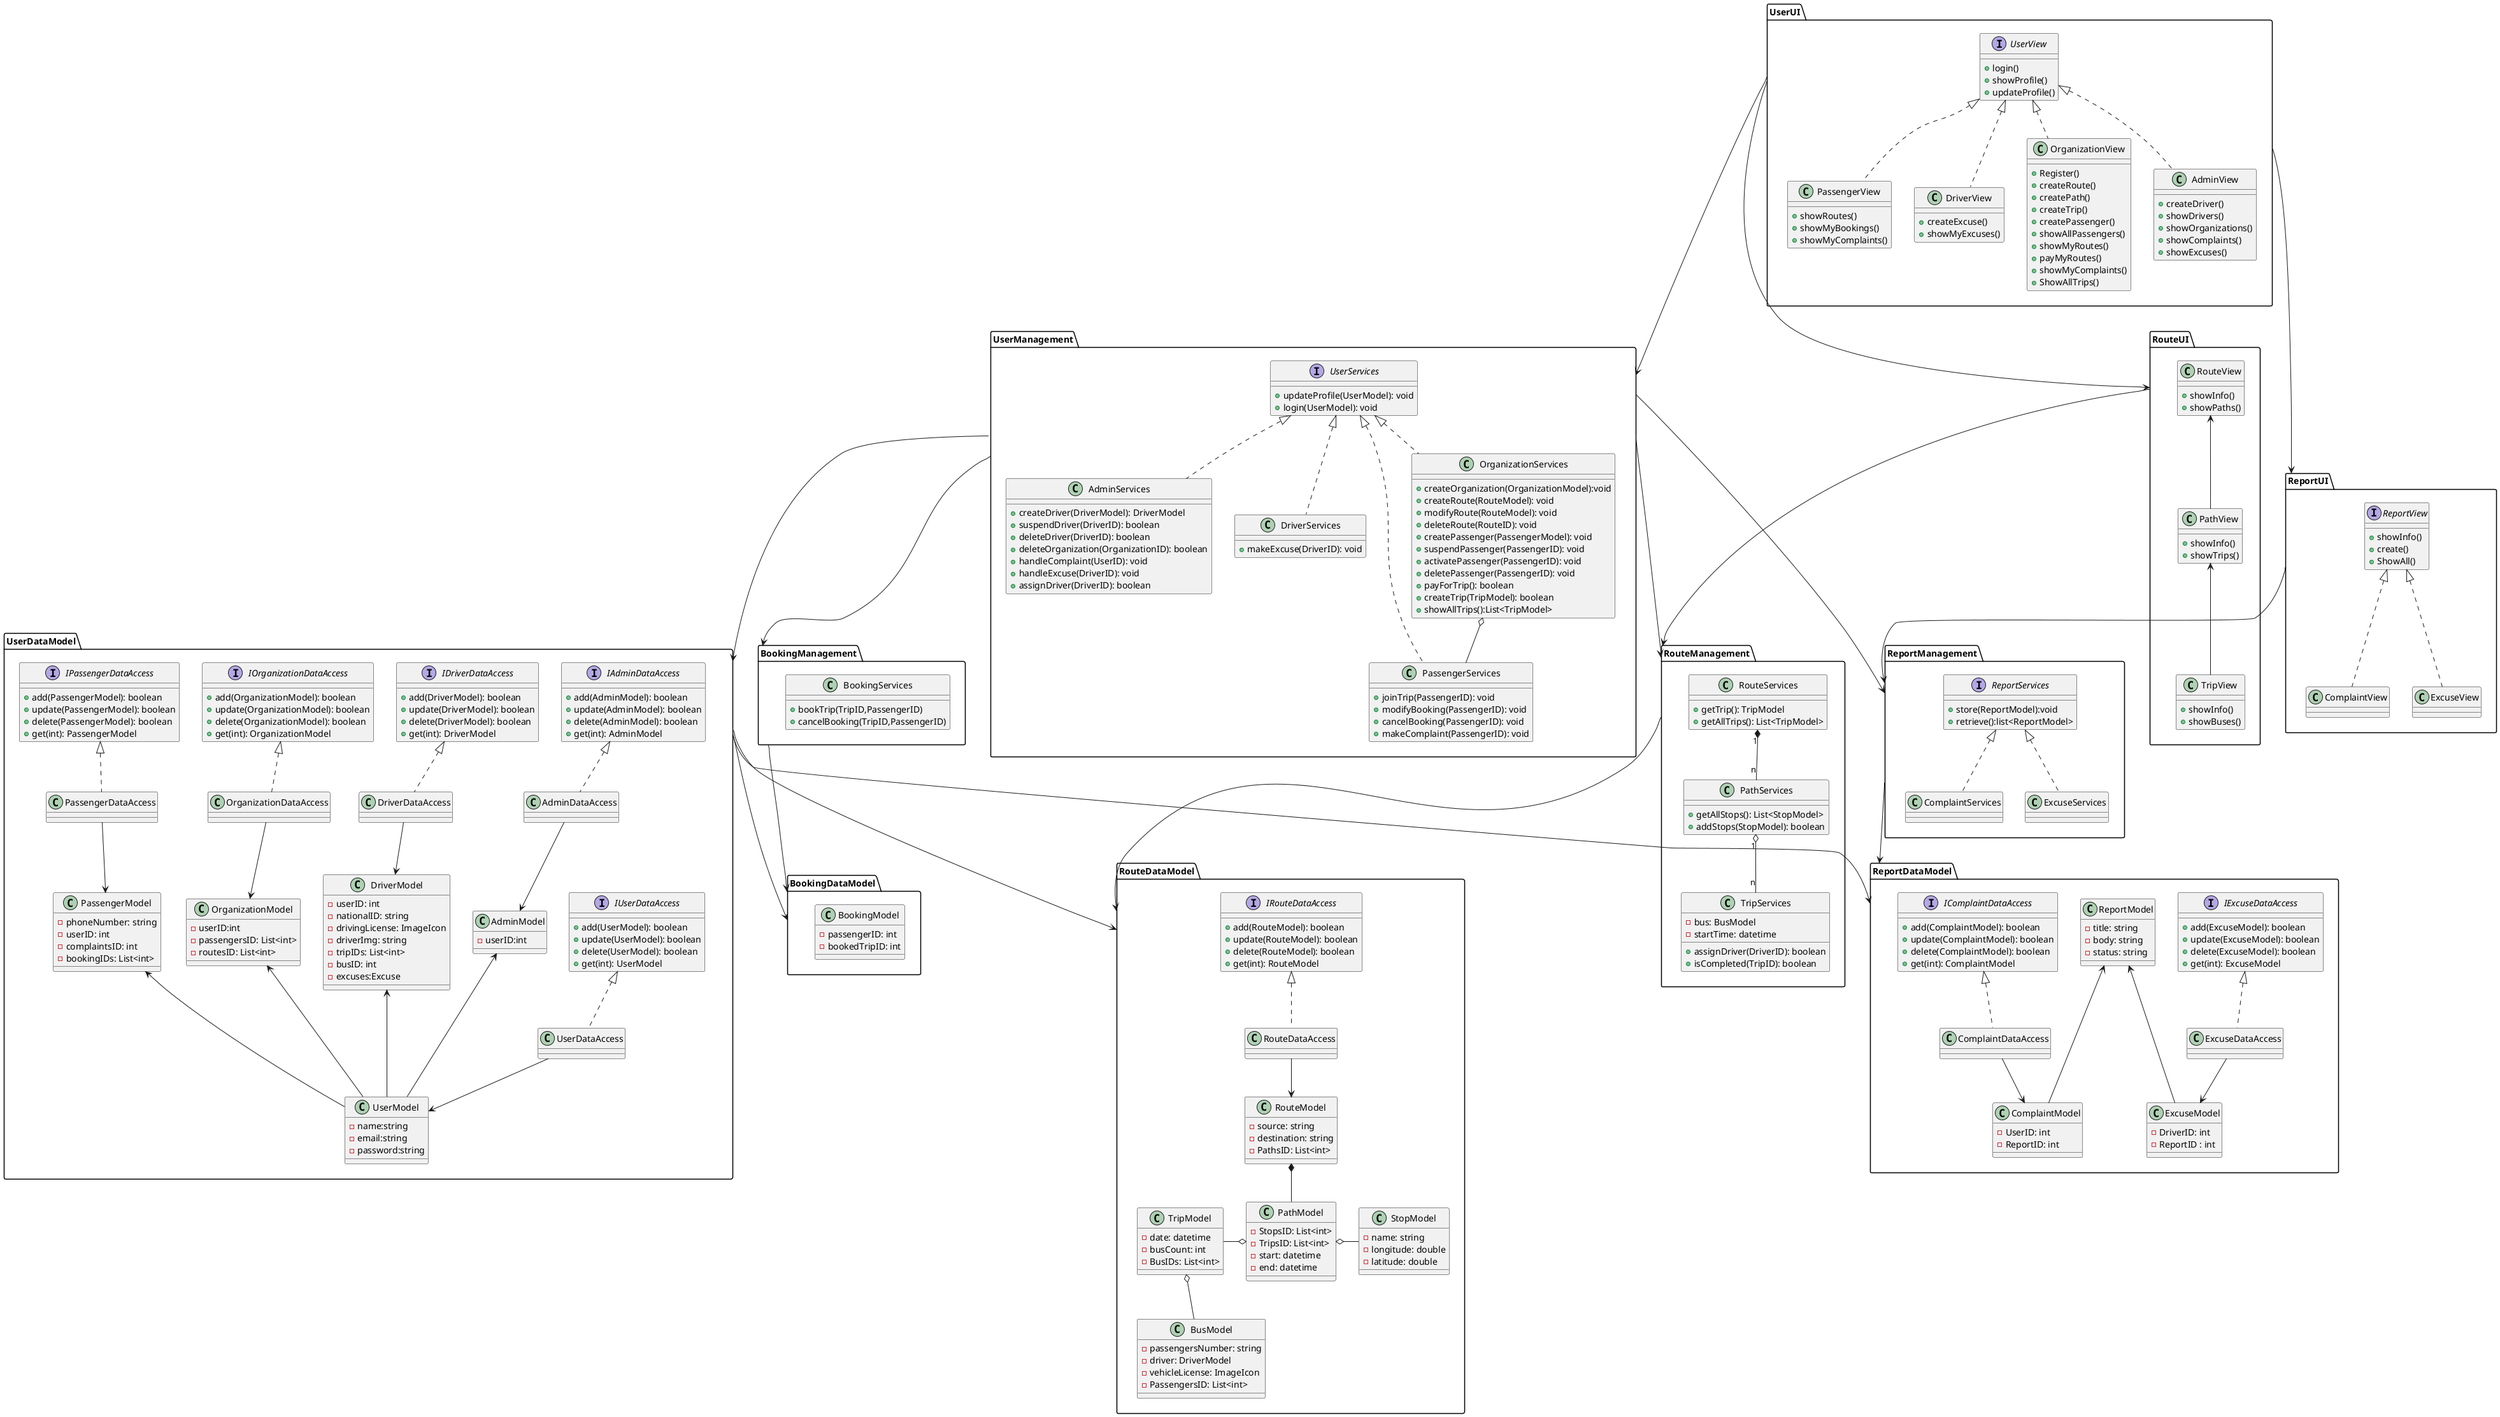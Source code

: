 @startuml class-diagram


package UserUI {
    interface UserView {
        +login()
        +showProfile()
        +updateProfile()
    }

    class OrganizationView {
        +Register()
        +createRoute()
        +createPath()
        +createTrip()
        +createPassenger()
        +showAllPassengers()
        ' include suspend, activate and delete
        +showMyRoutes()
        +payMyRoutes()
        +showMyComplaints()
        +ShowAllTrips()
    }

    class AdminView {
        +createDriver()
        +showDrivers()
        ' include suspend, activate and delete
        +showOrganizations()
        ' include suspend, activate and delete
        +showComplaints()
        ' includes handle them
        +showExcuses()
        ' includes handle them
    }

    class PassengerView {
        +showRoutes()
        ' includes show paths, trips and book them
        +showMyBookings()
        +showMyComplaints()
        ' includes making new ones
    }

    class DriverView {
        +createExcuse()
        +showMyExcuses()
    }
}

package RouteUI {
    class TripView {
        +showInfo()
        +showBuses()
    }

    class PathView {
        +showInfo()
        +showTrips()
    }

    class RouteView {
        +showInfo()
        +showPaths()
    }
}

package ReportUI {
    interface ReportView {
        +showInfo()
        +create()
        +ShowAll()
        ' represents the form filled to create a report
    }

    class ComplaintView {
        
    }

    class ExcuseView {
    }
}

package ReportManagement {
    interface ReportServices {
        +store(ReportModel):void
        +retrieve():list<ReportModel>
    }

    class ComplaintServices {
       
    }

    class ExcuseServices {
    }
}

package UserManagement {
    interface UserServices {
        +updateProfile(UserModel): void
        +login(UserModel): void
    }

    class AdminServices {
        +createDriver(DriverModel): DriverModel
        +suspendDriver(DriverID): boolean
        +deleteDriver(DriverID): boolean
        +deleteOrganization(OrganizationID): boolean
        +handleComplaint(UserID): void
        +handleExcuse(DriverID): void
        +assignDriver(DriverID): boolean
    }

    class DriverServices {
        +makeExcuse(DriverID): void
    }

    class PassengerServices {
        +joinTrip(PassengerID): void
        'change his seat or change the bus'
        +modifyBooking(PassengerID): void
        +cancelBooking(PassengerID): void
        +makeComplaint(PassengerID): void
    }

    class OrganizationServices {
        +createOrganization(OrganizationModel):void
        +createRoute(RouteModel): void
        +modifyRoute(RouteModel): void
        +deleteRoute(RouteID): void
        +createPassenger(PassengerModel): void
        +suspendPassenger(PassengerID): void
        +activatePassenger(PassengerID): void
        +deletePassenger(PassengerID): void
        'we are decide that the pay for trip not route !!!!!'
        +payForTrip(): boolean
        +createTrip(TripModel): boolean
        +showAllTrips():List<TripModel>
    }
}

package RouteManagement {
    /'Each route contains multiple paths
    Each route contains source and destination only
    Each path contains multiple stops
    Each path contains multiple trips
    Each trip has one start time'/
    class RouteServices {
        +getTrip(): TripModel
        +getAllTrips(): List<TripModel>
    }

    class TripServices {
        -bus: BusModel
        -startTime: datetime
        +assignDriver(DriverID): boolean
        +isCompleted(TripID): boolean
    }

    class PathServices {
        +getAllStops(): List<StopModel>
        +addStops(StopModel): boolean
    }
}

package BookingManagement {
    class BookingServices {
        +bookTrip(TripID,PassengerID)
        +cancelBooking(TripID,PassengerID)
    }
}

package UserDataModel {
    class UserModel {
        -name:string
        -email:string
        -password:string
    }

    class AdminModel {
        -userID:int
    }

    class PassengerModel {
        -phoneNumber: string
        -userID: int
        -complaintsID: int
        -bookingIDs: List<int>
        ' booked by the passenger
    }

    class OrganizationModel {
        -userID:int
        -passengersID: List<int>
        -routesID: List<int>
    }

    class DriverModel {
        -userID: int
        -nationalID: string
        -drivingLicense: ImageIcon
        -driverImg: string
        -tripIDs: List<int>
        -busID: int
        -excuses:Excuse
    }

    interface IUserDataAccess {
        +add(UserModel): boolean
        +update(UserModel): boolean
        +delete(UserModel): boolean
        +get(int): UserModel
    }

    interface IAdminDataAccess {
        +add(AdminModel): boolean
        +update(AdminModel): boolean
        +delete(AdminModel): boolean
        +get(int): AdminModel
    }

    interface IDriverDataAccess {
        +add(DriverModel): boolean
        +update(DriverModel): boolean
        +delete(DriverModel): boolean
        +get(int): DriverModel
    }

    interface IOrganizationDataAccess {
        +add(OrganizationModel): boolean
        +update(OrganizationModel): boolean
        +delete(OrganizationModel): boolean
        +get(int): OrganizationModel
    }

    interface IPassengerDataAccess {
        +add(PassengerModel): boolean
        +update(PassengerModel): boolean
        +delete(PassengerModel): boolean
        +get(int): PassengerModel
    }

    class UserDataAccess {
    }

    class AdminDataAccess {
    }

    class DriverDataAccess {
    }

    class OrganizationDataAccess {
    }

    class PassengerDataAccess {
    }
}

package ReportDataModel {
    class ReportModel{
        -title: string
        -body: string
        -status: string
    }
    class ExcuseModel {
        -DriverID: int
        -ReportID : int
    }

    class ComplaintModel {
        -UserID: int
        -ReportID: int 
    }
    interface IExcuseDataAccess {
        +add(ExcuseModel): boolean
        +update(ExcuseModel): boolean
        +delete(ExcuseModel): boolean
        +get(int): ExcuseModel
    }

    interface IComplaintDataAccess {
        +add(ComplaintModel): boolean
        +update(ComplaintModel): boolean
        +delete(ComplaintModel): boolean
        +get(int): ComplaintModel
    }

    class ExcuseDataAccess {
    }

    class ComplaintDataAccess {
    }
}

package RouteDataModel {
    class PathModel {
        -StopsID: List<int>
        -TripsID: List<int>
        -start: datetime
        -end: datetime
    }

    class RouteModel {
        -source: string
        -destination: string
        -PathsID: List<int>
    }

    class StopModel {
        -name: string
        -longitude: double
        -latitude: double
    }

    class TripModel {
        -date: datetime
        -busCount: int
        -BusIDs: List<int>
    }

    interface IRouteDataAccess {
        +add(RouteModel): boolean
        +update(RouteModel): boolean
        +delete(RouteModel): boolean
        +get(int): RouteModel
    }

    class RouteDataAccess {
    }

    class BusModel {
        -passengersNumber: string
        -driver: DriverModel
        -vehicleLicense: ImageIcon
        -PassengersID: List<int>
    }
}

package BookingDataModel {
    class BookingModel {
        -passengerID: int
        -bookedTripID: int
    }
}

UserServices <|.. DriverServices
UserServices <|.. OrganizationServices
UserServices <|.. PassengerServices
UserServices <|.. AdminServices

ReportServices <|.. ExcuseServices
ReportServices <|.. ComplaintServices

OrganizationServices o-- PassengerServices

RouteServices "1" *-- "n" PathServices
PathServices "1" o-- "n" TripServices

IUserDataAccess <|.. UserDataAccess
UserDataAccess --> UserModel

IAdminDataAccess <|.. AdminDataAccess
AdminDataAccess --> AdminModel

IComplaintDataAccess <|.. ComplaintDataAccess
ComplaintDataAccess --> ComplaintModel

IDriverDataAccess <|.. DriverDataAccess
DriverDataAccess --> DriverModel

IPassengerDataAccess <|.. PassengerDataAccess
PassengerDataAccess --> PassengerModel

IOrganizationDataAccess <|.. OrganizationDataAccess
OrganizationDataAccess --> OrganizationModel

IExcuseDataAccess <|.. ExcuseDataAccess
ExcuseDataAccess --> ExcuseModel

IRouteDataAccess <|.. RouteDataAccess
RouteDataAccess --> RouteModel

TripModel -o PathModel
PathModel o- StopModel
RouteModel *-- PathModel
TripModel o-- BusModel

UserView <|.. OrganizationView
UserView <|.. AdminView
UserView <|.. PassengerView
UserView <|.. DriverView

RouteView <-- PathView
PathView <-- TripView

ReportView <|.. ExcuseView
ReportView <|.. ComplaintView


UserUI ---> RouteUI
UserUI ---> ReportUI

UserUI ---> UserManagement
RouteUI ---> RouteManagement
ReportUI --> ReportManagement

UserManagement ---> RouteManagement
UserManagement ---> BookingManagement
UserManagement ---> ReportManagement

UserManagement -> UserDataModel
ReportManagement ---> ReportDataModel
RouteManagement ---> RouteDataModel
BookingManagement ---> BookingDataModel

UserDataModel ---> RouteDataModel
UserDataModel ---> BookingDataModel
UserDataModel ---> ReportDataModel
ReportModel  <--- ExcuseModel
ReportModel  <--- ComplaintModel
AdminModel <--- UserModel
DriverModel <--- UserModel
PassengerModel <--- UserModel
OrganizationModel <--- UserModel
@enduml